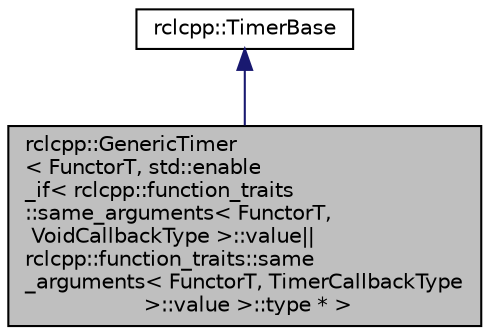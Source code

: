 digraph "rclcpp::GenericTimer&lt; FunctorT, std::enable_if&lt; rclcpp::function_traits::same_arguments&lt; FunctorT, VoidCallbackType &gt;::value||rclcpp::function_traits::same_arguments&lt; FunctorT, TimerCallbackType &gt;::value &gt;::type * &gt;"
{
  edge [fontname="Helvetica",fontsize="10",labelfontname="Helvetica",labelfontsize="10"];
  node [fontname="Helvetica",fontsize="10",shape=record];
  Node0 [label="rclcpp::GenericTimer\l\< FunctorT, std::enable\l_if\< rclcpp::function_traits\l::same_arguments\< FunctorT,\l VoidCallbackType \>::value\|\|\lrclcpp::function_traits::same\l_arguments\< FunctorT, TimerCallbackType\l \>::value \>::type * \>",height=0.2,width=0.4,color="black", fillcolor="grey75", style="filled", fontcolor="black"];
  Node1 -> Node0 [dir="back",color="midnightblue",fontsize="10",style="solid",fontname="Helvetica"];
  Node1 [label="rclcpp::TimerBase",height=0.2,width=0.4,color="black", fillcolor="white", style="filled",URL="$classrclcpp_1_1TimerBase.html"];
}

